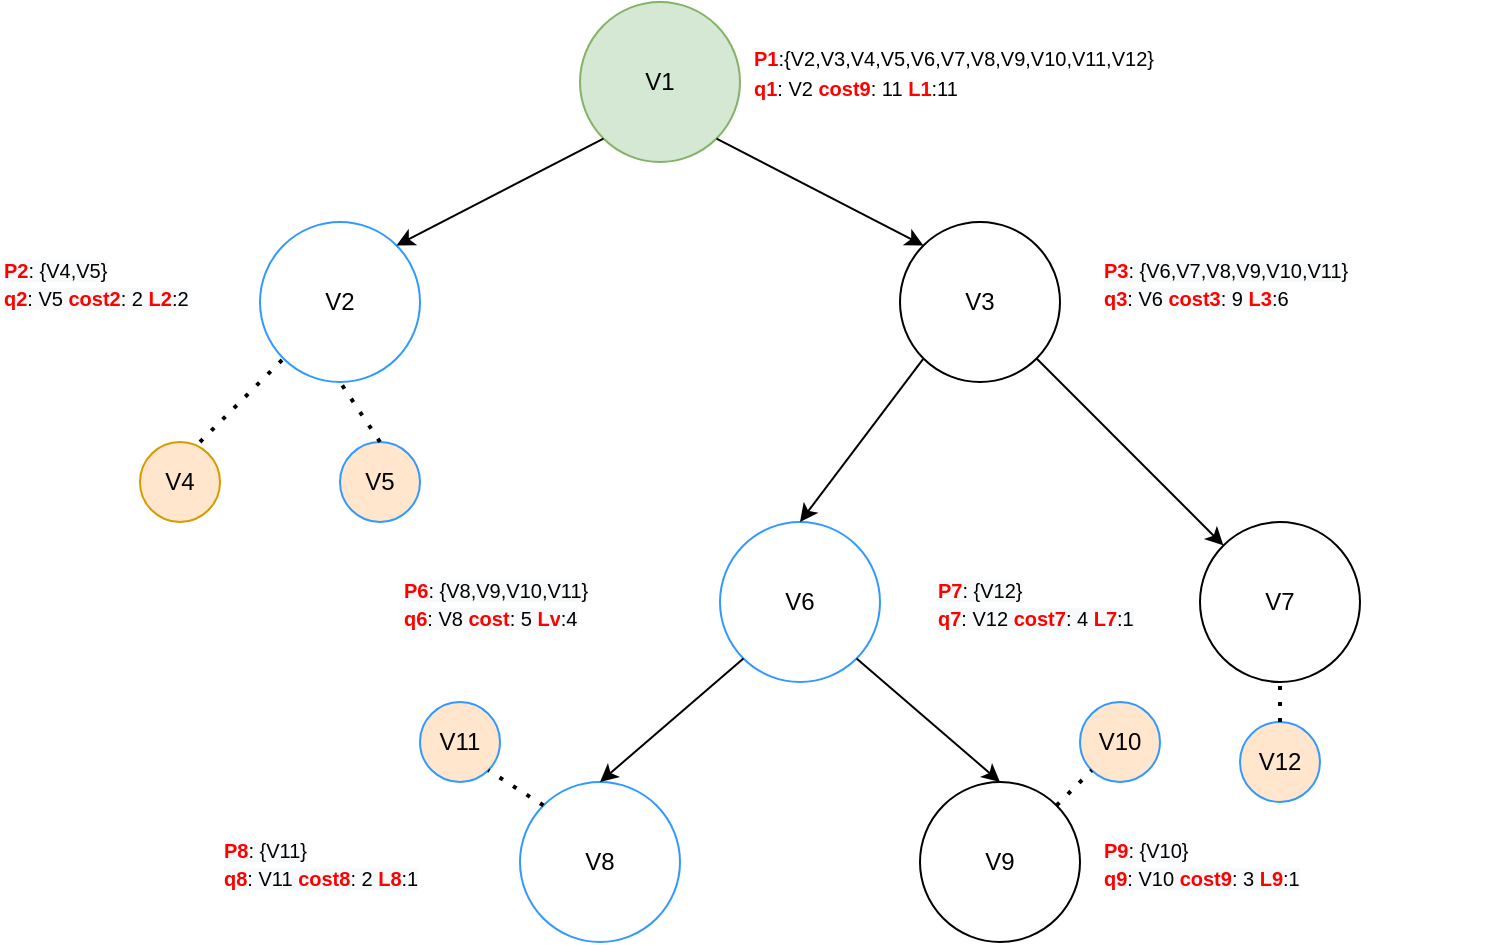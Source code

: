 <mxfile version="14.8.1" type="device"><diagram id="qrgsUlB8mENVlhrIBqNB" name="Page-1"><mxGraphModel dx="983" dy="548" grid="1" gridSize="10" guides="1" tooltips="1" connect="1" arrows="1" fold="1" page="1" pageScale="1" pageWidth="827" pageHeight="1169" math="0" shadow="0"><root><mxCell id="0"/><mxCell id="1" parent="0"/><mxCell id="e4js43VxehKaSwc-G0FQ-5" value="V1" style="ellipse;whiteSpace=wrap;html=1;aspect=fixed;fillColor=#d5e8d4;strokeColor=#82b366;" vertex="1" parent="1"><mxGeometry x="360" y="10" width="80" height="80" as="geometry"/></mxCell><mxCell id="e4js43VxehKaSwc-G0FQ-6" value="V2" style="ellipse;whiteSpace=wrap;html=1;aspect=fixed;fillColor=none;strokeColor=#3399FF;" vertex="1" parent="1"><mxGeometry x="200" y="120" width="80" height="80" as="geometry"/></mxCell><mxCell id="e4js43VxehKaSwc-G0FQ-7" value="V3" style="ellipse;whiteSpace=wrap;html=1;aspect=fixed;" vertex="1" parent="1"><mxGeometry x="520" y="120" width="80" height="80" as="geometry"/></mxCell><mxCell id="e4js43VxehKaSwc-G0FQ-8" value="" style="endArrow=classic;html=1;exitX=0;exitY=1;exitDx=0;exitDy=0;entryX=1;entryY=0;entryDx=0;entryDy=0;" edge="1" parent="1" source="e4js43VxehKaSwc-G0FQ-5" target="e4js43VxehKaSwc-G0FQ-6"><mxGeometry width="50" height="50" relative="1" as="geometry"><mxPoint x="380" y="70" as="sourcePoint"/><mxPoint x="430" y="20" as="targetPoint"/></mxGeometry></mxCell><mxCell id="e4js43VxehKaSwc-G0FQ-9" value="" style="endArrow=classic;html=1;exitX=1;exitY=1;exitDx=0;exitDy=0;entryX=0;entryY=0;entryDx=0;entryDy=0;" edge="1" parent="1" source="e4js43VxehKaSwc-G0FQ-5" target="e4js43VxehKaSwc-G0FQ-7"><mxGeometry width="50" height="50" relative="1" as="geometry"><mxPoint x="380" y="70" as="sourcePoint"/><mxPoint x="430" y="20" as="targetPoint"/></mxGeometry></mxCell><mxCell id="e4js43VxehKaSwc-G0FQ-12" value="V6" style="ellipse;whiteSpace=wrap;html=1;aspect=fixed;fillColor=none;strokeColor=#3399FF;" vertex="1" parent="1"><mxGeometry x="430" y="270" width="80" height="80" as="geometry"/></mxCell><mxCell id="e4js43VxehKaSwc-G0FQ-13" value="V7" style="ellipse;whiteSpace=wrap;html=1;aspect=fixed;" vertex="1" parent="1"><mxGeometry x="670" y="270" width="80" height="80" as="geometry"/></mxCell><mxCell id="e4js43VxehKaSwc-G0FQ-14" value="V8" style="ellipse;whiteSpace=wrap;html=1;aspect=fixed;strokeColor=#3399FF;" vertex="1" parent="1"><mxGeometry x="330" y="400" width="80" height="80" as="geometry"/></mxCell><mxCell id="e4js43VxehKaSwc-G0FQ-15" value="V9" style="ellipse;whiteSpace=wrap;html=1;aspect=fixed;" vertex="1" parent="1"><mxGeometry x="530" y="400" width="80" height="80" as="geometry"/></mxCell><mxCell id="e4js43VxehKaSwc-G0FQ-20" value="" style="endArrow=classic;html=1;exitX=0;exitY=1;exitDx=0;exitDy=0;" edge="1" parent="1" source="e4js43VxehKaSwc-G0FQ-7"><mxGeometry width="50" height="50" relative="1" as="geometry"><mxPoint x="340" y="300" as="sourcePoint"/><mxPoint x="470" y="270" as="targetPoint"/></mxGeometry></mxCell><mxCell id="e4js43VxehKaSwc-G0FQ-21" value="" style="endArrow=classic;html=1;exitX=1;exitY=1;exitDx=0;exitDy=0;entryX=0;entryY=0;entryDx=0;entryDy=0;" edge="1" parent="1" source="e4js43VxehKaSwc-G0FQ-7" target="e4js43VxehKaSwc-G0FQ-13"><mxGeometry width="50" height="50" relative="1" as="geometry"><mxPoint x="360" y="290" as="sourcePoint"/><mxPoint x="390" y="250" as="targetPoint"/></mxGeometry></mxCell><mxCell id="e4js43VxehKaSwc-G0FQ-22" value="" style="endArrow=classic;html=1;exitX=0;exitY=1;exitDx=0;exitDy=0;entryX=0.5;entryY=0;entryDx=0;entryDy=0;" edge="1" parent="1" source="e4js43VxehKaSwc-G0FQ-12" target="e4js43VxehKaSwc-G0FQ-14"><mxGeometry width="50" height="50" relative="1" as="geometry"><mxPoint x="340" y="300" as="sourcePoint"/><mxPoint x="390" y="250" as="targetPoint"/></mxGeometry></mxCell><mxCell id="e4js43VxehKaSwc-G0FQ-23" value="" style="endArrow=classic;html=1;exitX=1;exitY=1;exitDx=0;exitDy=0;" edge="1" parent="1" source="e4js43VxehKaSwc-G0FQ-12"><mxGeometry width="50" height="50" relative="1" as="geometry"><mxPoint x="340" y="300" as="sourcePoint"/><mxPoint x="570" y="400" as="targetPoint"/></mxGeometry></mxCell><mxCell id="e4js43VxehKaSwc-G0FQ-25" value="&lt;font style=&quot;font-size: 10px ; line-height: 150%&quot;&gt;&lt;b&gt;&lt;font color=&quot;#ff0000&quot;&gt;P1&lt;/font&gt;&lt;/b&gt;:{V2,V3,V4,V5,V6,V7,V8,V9,V10,V11,V12}&lt;br style=&quot;font-size: 10px&quot;&gt;&lt;b&gt;&lt;font color=&quot;#ff0000&quot;&gt;q1&lt;/font&gt;&lt;/b&gt;: V2 &lt;b&gt;&lt;font color=&quot;#ff0000&quot;&gt;cost9&lt;/font&gt;&lt;/b&gt;: 11&amp;nbsp;&lt;b&gt;&lt;font color=&quot;#ff0000&quot;&gt;L1&lt;/font&gt;&lt;/b&gt;:11&lt;br&gt;&lt;/font&gt;" style="text;html=1;strokeColor=none;fillColor=none;align=left;verticalAlign=middle;whiteSpace=wrap;rounded=0;" vertex="1" parent="1"><mxGeometry x="445" y="10" width="245" height="70" as="geometry"/></mxCell><mxCell id="e4js43VxehKaSwc-G0FQ-30" value="&lt;b style=&quot;color: rgb(0 , 0 , 0) ; font-family: &amp;#34;helvetica&amp;#34; ; font-size: 10px ; font-style: normal ; letter-spacing: normal ; text-align: left ; text-indent: 0px ; text-transform: none ; word-spacing: 0px ; background-color: rgb(248 , 249 , 250)&quot;&gt;&lt;font color=&quot;#ff0000&quot;&gt;P2&lt;/font&gt;&lt;/b&gt;&lt;span style=&quot;color: rgb(0 , 0 , 0) ; font-family: &amp;#34;helvetica&amp;#34; ; font-size: 10px ; font-style: normal ; font-weight: 400 ; letter-spacing: normal ; text-align: left ; text-indent: 0px ; text-transform: none ; word-spacing: 0px ; background-color: rgb(248 , 249 , 250) ; display: inline ; float: none&quot;&gt;: {V4,V5}&lt;/span&gt;&lt;br style=&quot;color: rgb(0 , 0 , 0) ; font-family: &amp;#34;helvetica&amp;#34; ; font-size: 10px ; font-style: normal ; font-weight: 400 ; letter-spacing: normal ; text-align: left ; text-indent: 0px ; text-transform: none ; word-spacing: 0px ; background-color: rgb(248 , 249 , 250)&quot;&gt;&lt;b style=&quot;color: rgb(0 , 0 , 0) ; font-family: &amp;#34;helvetica&amp;#34; ; font-size: 10px ; font-style: normal ; letter-spacing: normal ; text-align: left ; text-indent: 0px ; text-transform: none ; word-spacing: 0px ; background-color: rgb(248 , 249 , 250)&quot;&gt;&lt;font color=&quot;#ff0000&quot;&gt;q2&lt;/font&gt;&lt;/b&gt;&lt;span style=&quot;color: rgb(0 , 0 , 0) ; font-family: &amp;#34;helvetica&amp;#34; ; font-size: 10px ; font-style: normal ; font-weight: 400 ; letter-spacing: normal ; text-align: left ; text-indent: 0px ; text-transform: none ; word-spacing: 0px ; background-color: rgb(248 , 249 , 250) ; display: inline ; float: none&quot;&gt;: V5&lt;span&gt;&amp;nbsp;&lt;/span&gt;&lt;/span&gt;&lt;b style=&quot;color: rgb(0 , 0 , 0) ; font-family: &amp;#34;helvetica&amp;#34; ; font-size: 10px ; font-style: normal ; letter-spacing: normal ; text-align: left ; text-indent: 0px ; text-transform: none ; word-spacing: 0px ; background-color: rgb(248 , 249 , 250)&quot;&gt;&lt;font color=&quot;#ff0000&quot;&gt;cost2&lt;/font&gt;&lt;/b&gt;&lt;span style=&quot;color: rgb(0 , 0 , 0) ; font-family: &amp;#34;helvetica&amp;#34; ; font-size: 10px ; font-style: normal ; font-weight: 400 ; letter-spacing: normal ; text-align: left ; text-indent: 0px ; text-transform: none ; word-spacing: 0px ; background-color: rgb(248 , 249 , 250) ; display: inline ; float: none&quot;&gt;: 2&lt;span&gt;&amp;nbsp;&lt;/span&gt;&lt;/span&gt;&lt;b style=&quot;color: rgb(0 , 0 , 0) ; font-family: &amp;#34;helvetica&amp;#34; ; font-size: 10px ; font-style: normal ; letter-spacing: normal ; text-align: left ; text-indent: 0px ; text-transform: none ; word-spacing: 0px ; background-color: rgb(248 , 249 , 250)&quot;&gt;&lt;font color=&quot;#ff0000&quot;&gt;L2&lt;/font&gt;&lt;/b&gt;&lt;span style=&quot;color: rgb(0 , 0 , 0) ; font-family: &amp;#34;helvetica&amp;#34; ; font-size: 10px ; font-style: normal ; font-weight: 400 ; letter-spacing: normal ; text-align: left ; text-indent: 0px ; text-transform: none ; word-spacing: 0px ; background-color: rgb(248 , 249 , 250) ; display: inline ; float: none&quot;&gt;:2&lt;/span&gt;" style="text;whiteSpace=wrap;html=1;" vertex="1" parent="1"><mxGeometry x="70" y="130" width="130" height="40" as="geometry"/></mxCell><mxCell id="e4js43VxehKaSwc-G0FQ-31" value="&lt;b style=&quot;color: rgb(0 , 0 , 0) ; font-family: &amp;#34;helvetica&amp;#34; ; font-size: 10px ; font-style: normal ; letter-spacing: normal ; text-align: left ; text-indent: 0px ; text-transform: none ; word-spacing: 0px ; background-color: rgb(248 , 249 , 250)&quot;&gt;&lt;font color=&quot;#ff0000&quot;&gt;P3&lt;/font&gt;&lt;/b&gt;&lt;span style=&quot;color: rgb(0 , 0 , 0) ; font-family: &amp;#34;helvetica&amp;#34; ; font-size: 10px ; font-style: normal ; font-weight: 400 ; letter-spacing: normal ; text-align: left ; text-indent: 0px ; text-transform: none ; word-spacing: 0px ; background-color: rgb(248 , 249 , 250) ; display: inline ; float: none&quot;&gt;: {V6,V7,V8,V9,V10,V11}&lt;/span&gt;&lt;br style=&quot;color: rgb(0 , 0 , 0) ; font-family: &amp;#34;helvetica&amp;#34; ; font-size: 10px ; font-style: normal ; font-weight: 400 ; letter-spacing: normal ; text-align: left ; text-indent: 0px ; text-transform: none ; word-spacing: 0px ; background-color: rgb(248 , 249 , 250)&quot;&gt;&lt;b style=&quot;color: rgb(0 , 0 , 0) ; font-family: &amp;#34;helvetica&amp;#34; ; font-size: 10px ; font-style: normal ; letter-spacing: normal ; text-align: left ; text-indent: 0px ; text-transform: none ; word-spacing: 0px ; background-color: rgb(248 , 249 , 250)&quot;&gt;&lt;font color=&quot;#ff0000&quot;&gt;q3&lt;/font&gt;&lt;/b&gt;&lt;span style=&quot;color: rgb(0 , 0 , 0) ; font-family: &amp;#34;helvetica&amp;#34; ; font-size: 10px ; font-style: normal ; font-weight: 400 ; letter-spacing: normal ; text-align: left ; text-indent: 0px ; text-transform: none ; word-spacing: 0px ; background-color: rgb(248 , 249 , 250) ; display: inline ; float: none&quot;&gt;: V6&lt;span&gt;&amp;nbsp;&lt;/span&gt;&lt;/span&gt;&lt;b style=&quot;color: rgb(0 , 0 , 0) ; font-family: &amp;#34;helvetica&amp;#34; ; font-size: 10px ; font-style: normal ; letter-spacing: normal ; text-align: left ; text-indent: 0px ; text-transform: none ; word-spacing: 0px ; background-color: rgb(248 , 249 , 250)&quot;&gt;&lt;font color=&quot;#ff0000&quot;&gt;cost3&lt;/font&gt;&lt;/b&gt;&lt;span style=&quot;color: rgb(0 , 0 , 0) ; font-family: &amp;#34;helvetica&amp;#34; ; font-size: 10px ; font-style: normal ; font-weight: 400 ; letter-spacing: normal ; text-align: left ; text-indent: 0px ; text-transform: none ; word-spacing: 0px ; background-color: rgb(248 , 249 , 250) ; display: inline ; float: none&quot;&gt;: 9&lt;span&gt;&amp;nbsp;&lt;/span&gt;&lt;/span&gt;&lt;b style=&quot;color: rgb(0 , 0 , 0) ; font-family: &amp;#34;helvetica&amp;#34; ; font-size: 10px ; font-style: normal ; letter-spacing: normal ; text-align: left ; text-indent: 0px ; text-transform: none ; word-spacing: 0px ; background-color: rgb(248 , 249 , 250)&quot;&gt;&lt;font color=&quot;#ff0000&quot;&gt;L3&lt;/font&gt;&lt;/b&gt;&lt;span style=&quot;color: rgb(0 , 0 , 0) ; font-family: &amp;#34;helvetica&amp;#34; ; font-size: 10px ; font-style: normal ; font-weight: 400 ; letter-spacing: normal ; text-align: left ; text-indent: 0px ; text-transform: none ; word-spacing: 0px ; background-color: rgb(248 , 249 , 250) ; display: inline ; float: none&quot;&gt;:6&lt;/span&gt;" style="text;whiteSpace=wrap;html=1;" vertex="1" parent="1"><mxGeometry x="620" y="130" width="200" height="40" as="geometry"/></mxCell><mxCell id="e4js43VxehKaSwc-G0FQ-36" value="&lt;b style=&quot;color: rgb(0 , 0 , 0) ; font-family: &amp;#34;helvetica&amp;#34; ; font-size: 10px ; font-style: normal ; letter-spacing: normal ; text-align: left ; text-indent: 0px ; text-transform: none ; word-spacing: 0px ; background-color: rgb(248 , 249 , 250)&quot;&gt;&lt;font color=&quot;#ff0000&quot;&gt;P6&lt;/font&gt;&lt;/b&gt;&lt;span style=&quot;color: rgb(0 , 0 , 0) ; font-family: &amp;#34;helvetica&amp;#34; ; font-size: 10px ; font-style: normal ; font-weight: 400 ; letter-spacing: normal ; text-align: left ; text-indent: 0px ; text-transform: none ; word-spacing: 0px ; background-color: rgb(248 , 249 , 250) ; display: inline ; float: none&quot;&gt;: {V8,V9,V10,V11}&lt;/span&gt;&lt;br style=&quot;color: rgb(0 , 0 , 0) ; font-family: &amp;#34;helvetica&amp;#34; ; font-size: 10px ; font-style: normal ; font-weight: 400 ; letter-spacing: normal ; text-align: left ; text-indent: 0px ; text-transform: none ; word-spacing: 0px ; background-color: rgb(248 , 249 , 250)&quot;&gt;&lt;b style=&quot;color: rgb(0 , 0 , 0) ; font-family: &amp;#34;helvetica&amp;#34; ; font-size: 10px ; font-style: normal ; letter-spacing: normal ; text-align: left ; text-indent: 0px ; text-transform: none ; word-spacing: 0px ; background-color: rgb(248 , 249 , 250)&quot;&gt;&lt;font color=&quot;#ff0000&quot;&gt;q6&lt;/font&gt;&lt;/b&gt;&lt;span style=&quot;color: rgb(0 , 0 , 0) ; font-family: &amp;#34;helvetica&amp;#34; ; font-size: 10px ; font-style: normal ; font-weight: 400 ; letter-spacing: normal ; text-align: left ; text-indent: 0px ; text-transform: none ; word-spacing: 0px ; background-color: rgb(248 , 249 , 250) ; display: inline ; float: none&quot;&gt;: V8&lt;span&gt;&amp;nbsp;&lt;/span&gt;&lt;/span&gt;&lt;b style=&quot;color: rgb(0 , 0 , 0) ; font-family: &amp;#34;helvetica&amp;#34; ; font-size: 10px ; font-style: normal ; letter-spacing: normal ; text-align: left ; text-indent: 0px ; text-transform: none ; word-spacing: 0px ; background-color: rgb(248 , 249 , 250)&quot;&gt;&lt;font color=&quot;#ff0000&quot;&gt;cost&lt;/font&gt;&lt;/b&gt;&lt;span style=&quot;color: rgb(0 , 0 , 0) ; font-family: &amp;#34;helvetica&amp;#34; ; font-size: 10px ; font-style: normal ; font-weight: 400 ; letter-spacing: normal ; text-align: left ; text-indent: 0px ; text-transform: none ; word-spacing: 0px ; background-color: rgb(248 , 249 , 250) ; display: inline ; float: none&quot;&gt;: 5&lt;span&gt;&amp;nbsp;&lt;/span&gt;&lt;/span&gt;&lt;b style=&quot;color: rgb(0 , 0 , 0) ; font-family: &amp;#34;helvetica&amp;#34; ; font-size: 10px ; font-style: normal ; letter-spacing: normal ; text-align: left ; text-indent: 0px ; text-transform: none ; word-spacing: 0px ; background-color: rgb(248 , 249 , 250)&quot;&gt;&lt;font color=&quot;#ff0000&quot;&gt;Lv&lt;/font&gt;&lt;/b&gt;&lt;span style=&quot;color: rgb(0 , 0 , 0) ; font-family: &amp;#34;helvetica&amp;#34; ; font-size: 10px ; font-style: normal ; font-weight: 400 ; letter-spacing: normal ; text-align: left ; text-indent: 0px ; text-transform: none ; word-spacing: 0px ; background-color: rgb(248 , 249 , 250) ; display: inline ; float: none&quot;&gt;:4&lt;/span&gt;" style="text;whiteSpace=wrap;html=1;" vertex="1" parent="1"><mxGeometry x="270" y="290" width="130" height="40" as="geometry"/></mxCell><mxCell id="e4js43VxehKaSwc-G0FQ-37" value="&lt;b style=&quot;color: rgb(0 , 0 , 0) ; font-family: &amp;#34;helvetica&amp;#34; ; font-size: 10px ; font-style: normal ; letter-spacing: normal ; text-align: left ; text-indent: 0px ; text-transform: none ; word-spacing: 0px ; background-color: rgb(248 , 249 , 250)&quot;&gt;&lt;font color=&quot;#ff0000&quot;&gt;P7&lt;/font&gt;&lt;/b&gt;&lt;span style=&quot;color: rgb(0 , 0 , 0) ; font-family: &amp;#34;helvetica&amp;#34; ; font-size: 10px ; font-style: normal ; font-weight: 400 ; letter-spacing: normal ; text-align: left ; text-indent: 0px ; text-transform: none ; word-spacing: 0px ; background-color: rgb(248 , 249 , 250) ; display: inline ; float: none&quot;&gt;: {V12}&lt;/span&gt;&lt;br style=&quot;color: rgb(0 , 0 , 0) ; font-family: &amp;#34;helvetica&amp;#34; ; font-size: 10px ; font-style: normal ; font-weight: 400 ; letter-spacing: normal ; text-align: left ; text-indent: 0px ; text-transform: none ; word-spacing: 0px ; background-color: rgb(248 , 249 , 250)&quot;&gt;&lt;b style=&quot;color: rgb(0 , 0 , 0) ; font-family: &amp;#34;helvetica&amp;#34; ; font-size: 10px ; font-style: normal ; letter-spacing: normal ; text-align: left ; text-indent: 0px ; text-transform: none ; word-spacing: 0px ; background-color: rgb(248 , 249 , 250)&quot;&gt;&lt;font color=&quot;#ff0000&quot;&gt;q7&lt;/font&gt;&lt;/b&gt;&lt;span style=&quot;color: rgb(0 , 0 , 0) ; font-family: &amp;#34;helvetica&amp;#34; ; font-size: 10px ; font-style: normal ; font-weight: 400 ; letter-spacing: normal ; text-align: left ; text-indent: 0px ; text-transform: none ; word-spacing: 0px ; background-color: rgb(248 , 249 , 250) ; display: inline ; float: none&quot;&gt;: V12&lt;span&gt;&amp;nbsp;&lt;/span&gt;&lt;/span&gt;&lt;b style=&quot;color: rgb(0 , 0 , 0) ; font-family: &amp;#34;helvetica&amp;#34; ; font-size: 10px ; font-style: normal ; letter-spacing: normal ; text-align: left ; text-indent: 0px ; text-transform: none ; word-spacing: 0px ; background-color: rgb(248 , 249 , 250)&quot;&gt;&lt;font color=&quot;#ff0000&quot;&gt;cost7&lt;/font&gt;&lt;/b&gt;&lt;span style=&quot;color: rgb(0 , 0 , 0) ; font-family: &amp;#34;helvetica&amp;#34; ; font-size: 10px ; font-style: normal ; font-weight: 400 ; letter-spacing: normal ; text-align: left ; text-indent: 0px ; text-transform: none ; word-spacing: 0px ; background-color: rgb(248 , 249 , 250) ; display: inline ; float: none&quot;&gt;: 4&lt;span&gt;&amp;nbsp;&lt;/span&gt;&lt;/span&gt;&lt;b style=&quot;color: rgb(0 , 0 , 0) ; font-family: &amp;#34;helvetica&amp;#34; ; font-size: 10px ; font-style: normal ; letter-spacing: normal ; text-align: left ; text-indent: 0px ; text-transform: none ; word-spacing: 0px ; background-color: rgb(248 , 249 , 250)&quot;&gt;&lt;font color=&quot;#ff0000&quot;&gt;L7&lt;/font&gt;&lt;/b&gt;&lt;span style=&quot;color: rgb(0 , 0 , 0) ; font-family: &amp;#34;helvetica&amp;#34; ; font-size: 10px ; font-style: normal ; font-weight: 400 ; letter-spacing: normal ; text-align: left ; text-indent: 0px ; text-transform: none ; word-spacing: 0px ; background-color: rgb(248 , 249 , 250) ; display: inline ; float: none&quot;&gt;:1&lt;/span&gt;" style="text;whiteSpace=wrap;html=1;" vertex="1" parent="1"><mxGeometry x="537" y="290" width="133" height="40" as="geometry"/></mxCell><mxCell id="e4js43VxehKaSwc-G0FQ-39" value="&lt;b style=&quot;color: rgb(0 , 0 , 0) ; font-family: &amp;#34;helvetica&amp;#34; ; font-size: 10px ; font-style: normal ; letter-spacing: normal ; text-align: left ; text-indent: 0px ; text-transform: none ; word-spacing: 0px ; background-color: rgb(248 , 249 , 250)&quot;&gt;&lt;font color=&quot;#ff0000&quot;&gt;P9&lt;/font&gt;&lt;/b&gt;&lt;span style=&quot;color: rgb(0 , 0 , 0) ; font-family: &amp;#34;helvetica&amp;#34; ; font-size: 10px ; font-style: normal ; font-weight: 400 ; letter-spacing: normal ; text-align: left ; text-indent: 0px ; text-transform: none ; word-spacing: 0px ; background-color: rgb(248 , 249 , 250) ; display: inline ; float: none&quot;&gt;: {V10}&lt;/span&gt;&lt;br style=&quot;color: rgb(0 , 0 , 0) ; font-family: &amp;#34;helvetica&amp;#34; ; font-size: 10px ; font-style: normal ; font-weight: 400 ; letter-spacing: normal ; text-align: left ; text-indent: 0px ; text-transform: none ; word-spacing: 0px ; background-color: rgb(248 , 249 , 250)&quot;&gt;&lt;b style=&quot;color: rgb(0 , 0 , 0) ; font-family: &amp;#34;helvetica&amp;#34; ; font-size: 10px ; font-style: normal ; letter-spacing: normal ; text-align: left ; text-indent: 0px ; text-transform: none ; word-spacing: 0px ; background-color: rgb(248 , 249 , 250)&quot;&gt;&lt;font color=&quot;#ff0000&quot;&gt;q9&lt;/font&gt;&lt;/b&gt;&lt;span style=&quot;color: rgb(0 , 0 , 0) ; font-family: &amp;#34;helvetica&amp;#34; ; font-size: 10px ; font-style: normal ; font-weight: 400 ; letter-spacing: normal ; text-align: left ; text-indent: 0px ; text-transform: none ; word-spacing: 0px ; background-color: rgb(248 , 249 , 250) ; display: inline ; float: none&quot;&gt;: V10&lt;span&gt;&amp;nbsp;&lt;/span&gt;&lt;/span&gt;&lt;b style=&quot;color: rgb(0 , 0 , 0) ; font-family: &amp;#34;helvetica&amp;#34; ; font-size: 10px ; font-style: normal ; letter-spacing: normal ; text-align: left ; text-indent: 0px ; text-transform: none ; word-spacing: 0px ; background-color: rgb(248 , 249 , 250)&quot;&gt;&lt;font color=&quot;#ff0000&quot;&gt;cost9&lt;/font&gt;&lt;/b&gt;&lt;span style=&quot;color: rgb(0 , 0 , 0) ; font-family: &amp;#34;helvetica&amp;#34; ; font-size: 10px ; font-style: normal ; font-weight: 400 ; letter-spacing: normal ; text-align: left ; text-indent: 0px ; text-transform: none ; word-spacing: 0px ; background-color: rgb(248 , 249 , 250) ; display: inline ; float: none&quot;&gt;: 3&lt;span&gt;&amp;nbsp;&lt;/span&gt;&lt;/span&gt;&lt;b style=&quot;color: rgb(0 , 0 , 0) ; font-family: &amp;#34;helvetica&amp;#34; ; font-size: 10px ; font-style: normal ; letter-spacing: normal ; text-align: left ; text-indent: 0px ; text-transform: none ; word-spacing: 0px ; background-color: rgb(248 , 249 , 250)&quot;&gt;&lt;font color=&quot;#ff0000&quot;&gt;L9&lt;/font&gt;&lt;/b&gt;&lt;span style=&quot;color: rgb(0 , 0 , 0) ; font-family: &amp;#34;helvetica&amp;#34; ; font-size: 10px ; font-style: normal ; font-weight: 400 ; letter-spacing: normal ; text-align: left ; text-indent: 0px ; text-transform: none ; word-spacing: 0px ; background-color: rgb(248 , 249 , 250) ; display: inline ; float: none&quot;&gt;:1&lt;/span&gt;" style="text;whiteSpace=wrap;html=1;" vertex="1" parent="1"><mxGeometry x="620" y="420" width="130" height="40" as="geometry"/></mxCell><mxCell id="e4js43VxehKaSwc-G0FQ-40" value="&lt;b style=&quot;color: rgb(0 , 0 , 0) ; font-family: &amp;#34;helvetica&amp;#34; ; font-size: 10px ; font-style: normal ; letter-spacing: normal ; text-align: left ; text-indent: 0px ; text-transform: none ; word-spacing: 0px ; background-color: rgb(248 , 249 , 250)&quot;&gt;&lt;font color=&quot;#ff0000&quot;&gt;P8&lt;/font&gt;&lt;/b&gt;&lt;span style=&quot;color: rgb(0 , 0 , 0) ; font-family: &amp;#34;helvetica&amp;#34; ; font-size: 10px ; font-style: normal ; font-weight: 400 ; letter-spacing: normal ; text-align: left ; text-indent: 0px ; text-transform: none ; word-spacing: 0px ; background-color: rgb(248 , 249 , 250) ; display: inline ; float: none&quot;&gt;: {V11}&lt;/span&gt;&lt;br style=&quot;color: rgb(0 , 0 , 0) ; font-family: &amp;#34;helvetica&amp;#34; ; font-size: 10px ; font-style: normal ; font-weight: 400 ; letter-spacing: normal ; text-align: left ; text-indent: 0px ; text-transform: none ; word-spacing: 0px ; background-color: rgb(248 , 249 , 250)&quot;&gt;&lt;b style=&quot;color: rgb(0 , 0 , 0) ; font-family: &amp;#34;helvetica&amp;#34; ; font-size: 10px ; font-style: normal ; letter-spacing: normal ; text-align: left ; text-indent: 0px ; text-transform: none ; word-spacing: 0px ; background-color: rgb(248 , 249 , 250)&quot;&gt;&lt;font color=&quot;#ff0000&quot;&gt;q8&lt;/font&gt;&lt;/b&gt;&lt;span style=&quot;color: rgb(0 , 0 , 0) ; font-family: &amp;#34;helvetica&amp;#34; ; font-size: 10px ; font-style: normal ; font-weight: 400 ; letter-spacing: normal ; text-align: left ; text-indent: 0px ; text-transform: none ; word-spacing: 0px ; background-color: rgb(248 , 249 , 250) ; display: inline ; float: none&quot;&gt;: V11&lt;span&gt;&amp;nbsp;&lt;/span&gt;&lt;/span&gt;&lt;b style=&quot;color: rgb(0 , 0 , 0) ; font-family: &amp;#34;helvetica&amp;#34; ; font-size: 10px ; font-style: normal ; letter-spacing: normal ; text-align: left ; text-indent: 0px ; text-transform: none ; word-spacing: 0px ; background-color: rgb(248 , 249 , 250)&quot;&gt;&lt;font color=&quot;#ff0000&quot;&gt;cost8&lt;/font&gt;&lt;/b&gt;&lt;span style=&quot;color: rgb(0 , 0 , 0) ; font-family: &amp;#34;helvetica&amp;#34; ; font-size: 10px ; font-style: normal ; font-weight: 400 ; letter-spacing: normal ; text-align: left ; text-indent: 0px ; text-transform: none ; word-spacing: 0px ; background-color: rgb(248 , 249 , 250) ; display: inline ; float: none&quot;&gt;: 2&lt;span&gt;&amp;nbsp;&lt;/span&gt;&lt;/span&gt;&lt;b style=&quot;color: rgb(0 , 0 , 0) ; font-family: &amp;#34;helvetica&amp;#34; ; font-size: 10px ; font-style: normal ; letter-spacing: normal ; text-align: left ; text-indent: 0px ; text-transform: none ; word-spacing: 0px ; background-color: rgb(248 , 249 , 250)&quot;&gt;&lt;font color=&quot;#ff0000&quot;&gt;L8&lt;/font&gt;&lt;/b&gt;&lt;span style=&quot;color: rgb(0 , 0 , 0) ; font-family: &amp;#34;helvetica&amp;#34; ; font-size: 10px ; font-style: normal ; font-weight: 400 ; letter-spacing: normal ; text-align: left ; text-indent: 0px ; text-transform: none ; word-spacing: 0px ; background-color: rgb(248 , 249 , 250) ; display: inline ; float: none&quot;&gt;:1&lt;/span&gt;" style="text;whiteSpace=wrap;html=1;" vertex="1" parent="1"><mxGeometry x="180" y="420" width="140" height="40" as="geometry"/></mxCell><mxCell id="e4js43VxehKaSwc-G0FQ-43" value="V4" style="ellipse;whiteSpace=wrap;html=1;aspect=fixed;strokeColor=#d79b00;fillColor=#ffe6cc;align=center;" vertex="1" parent="1"><mxGeometry x="140" y="230" width="40" height="40" as="geometry"/></mxCell><mxCell id="e4js43VxehKaSwc-G0FQ-44" value="V5" style="ellipse;whiteSpace=wrap;html=1;aspect=fixed;fillColor=#ffe6cc;align=center;strokeColor=#3399FF;" vertex="1" parent="1"><mxGeometry x="240" y="230" width="40" height="40" as="geometry"/></mxCell><mxCell id="e4js43VxehKaSwc-G0FQ-45" value="" style="endArrow=none;dashed=1;html=1;dashPattern=1 3;strokeWidth=2;entryX=0;entryY=1;entryDx=0;entryDy=0;" edge="1" parent="1" target="e4js43VxehKaSwc-G0FQ-6"><mxGeometry width="50" height="50" relative="1" as="geometry"><mxPoint x="170" y="230" as="sourcePoint"/><mxPoint x="220" y="180" as="targetPoint"/></mxGeometry></mxCell><mxCell id="e4js43VxehKaSwc-G0FQ-46" value="" style="endArrow=none;dashed=1;html=1;dashPattern=1 3;strokeWidth=2;entryX=0.5;entryY=1;entryDx=0;entryDy=0;exitX=0.5;exitY=0;exitDx=0;exitDy=0;" edge="1" parent="1" source="e4js43VxehKaSwc-G0FQ-44" target="e4js43VxehKaSwc-G0FQ-6"><mxGeometry width="50" height="50" relative="1" as="geometry"><mxPoint x="180" y="240" as="sourcePoint"/><mxPoint x="221.716" y="198.284" as="targetPoint"/></mxGeometry></mxCell><mxCell id="e4js43VxehKaSwc-G0FQ-47" value="V12" style="ellipse;whiteSpace=wrap;html=1;aspect=fixed;fillColor=#ffe6cc;align=center;strokeColor=#3399FF;" vertex="1" parent="1"><mxGeometry x="690" y="370" width="40" height="40" as="geometry"/></mxCell><mxCell id="e4js43VxehKaSwc-G0FQ-48" value="" style="endArrow=none;dashed=1;html=1;dashPattern=1 3;strokeWidth=2;entryX=0.5;entryY=1;entryDx=0;entryDy=0;exitX=0.5;exitY=0;exitDx=0;exitDy=0;" edge="1" parent="1" source="e4js43VxehKaSwc-G0FQ-47" target="e4js43VxehKaSwc-G0FQ-13"><mxGeometry width="50" height="50" relative="1" as="geometry"><mxPoint x="400" y="290" as="sourcePoint"/><mxPoint x="450" y="240" as="targetPoint"/></mxGeometry></mxCell><mxCell id="e4js43VxehKaSwc-G0FQ-49" value="V11" style="ellipse;whiteSpace=wrap;html=1;aspect=fixed;fillColor=#ffe6cc;align=center;strokeColor=#3399FF;" vertex="1" parent="1"><mxGeometry x="280" y="360" width="40" height="40" as="geometry"/></mxCell><mxCell id="e4js43VxehKaSwc-G0FQ-50" value="V10" style="ellipse;whiteSpace=wrap;html=1;aspect=fixed;fillColor=#ffe6cc;align=center;strokeColor=#3399FF;" vertex="1" parent="1"><mxGeometry x="610" y="360" width="40" height="40" as="geometry"/></mxCell><mxCell id="e4js43VxehKaSwc-G0FQ-51" value="" style="endArrow=none;dashed=1;html=1;dashPattern=1 3;strokeWidth=2;exitX=0;exitY=0;exitDx=0;exitDy=0;entryX=1;entryY=1;entryDx=0;entryDy=0;" edge="1" parent="1" source="e4js43VxehKaSwc-G0FQ-14" target="e4js43VxehKaSwc-G0FQ-49"><mxGeometry width="50" height="50" relative="1" as="geometry"><mxPoint x="350" y="410" as="sourcePoint"/><mxPoint x="450" y="240" as="targetPoint"/></mxGeometry></mxCell><mxCell id="e4js43VxehKaSwc-G0FQ-52" value="" style="endArrow=none;dashed=1;html=1;dashPattern=1 3;strokeWidth=2;exitX=1;exitY=0;exitDx=0;exitDy=0;entryX=0;entryY=1;entryDx=0;entryDy=0;" edge="1" parent="1" source="e4js43VxehKaSwc-G0FQ-15" target="e4js43VxehKaSwc-G0FQ-50"><mxGeometry width="50" height="50" relative="1" as="geometry"><mxPoint x="400" y="290" as="sourcePoint"/><mxPoint x="450" y="240" as="targetPoint"/></mxGeometry></mxCell></root></mxGraphModel></diagram></mxfile>